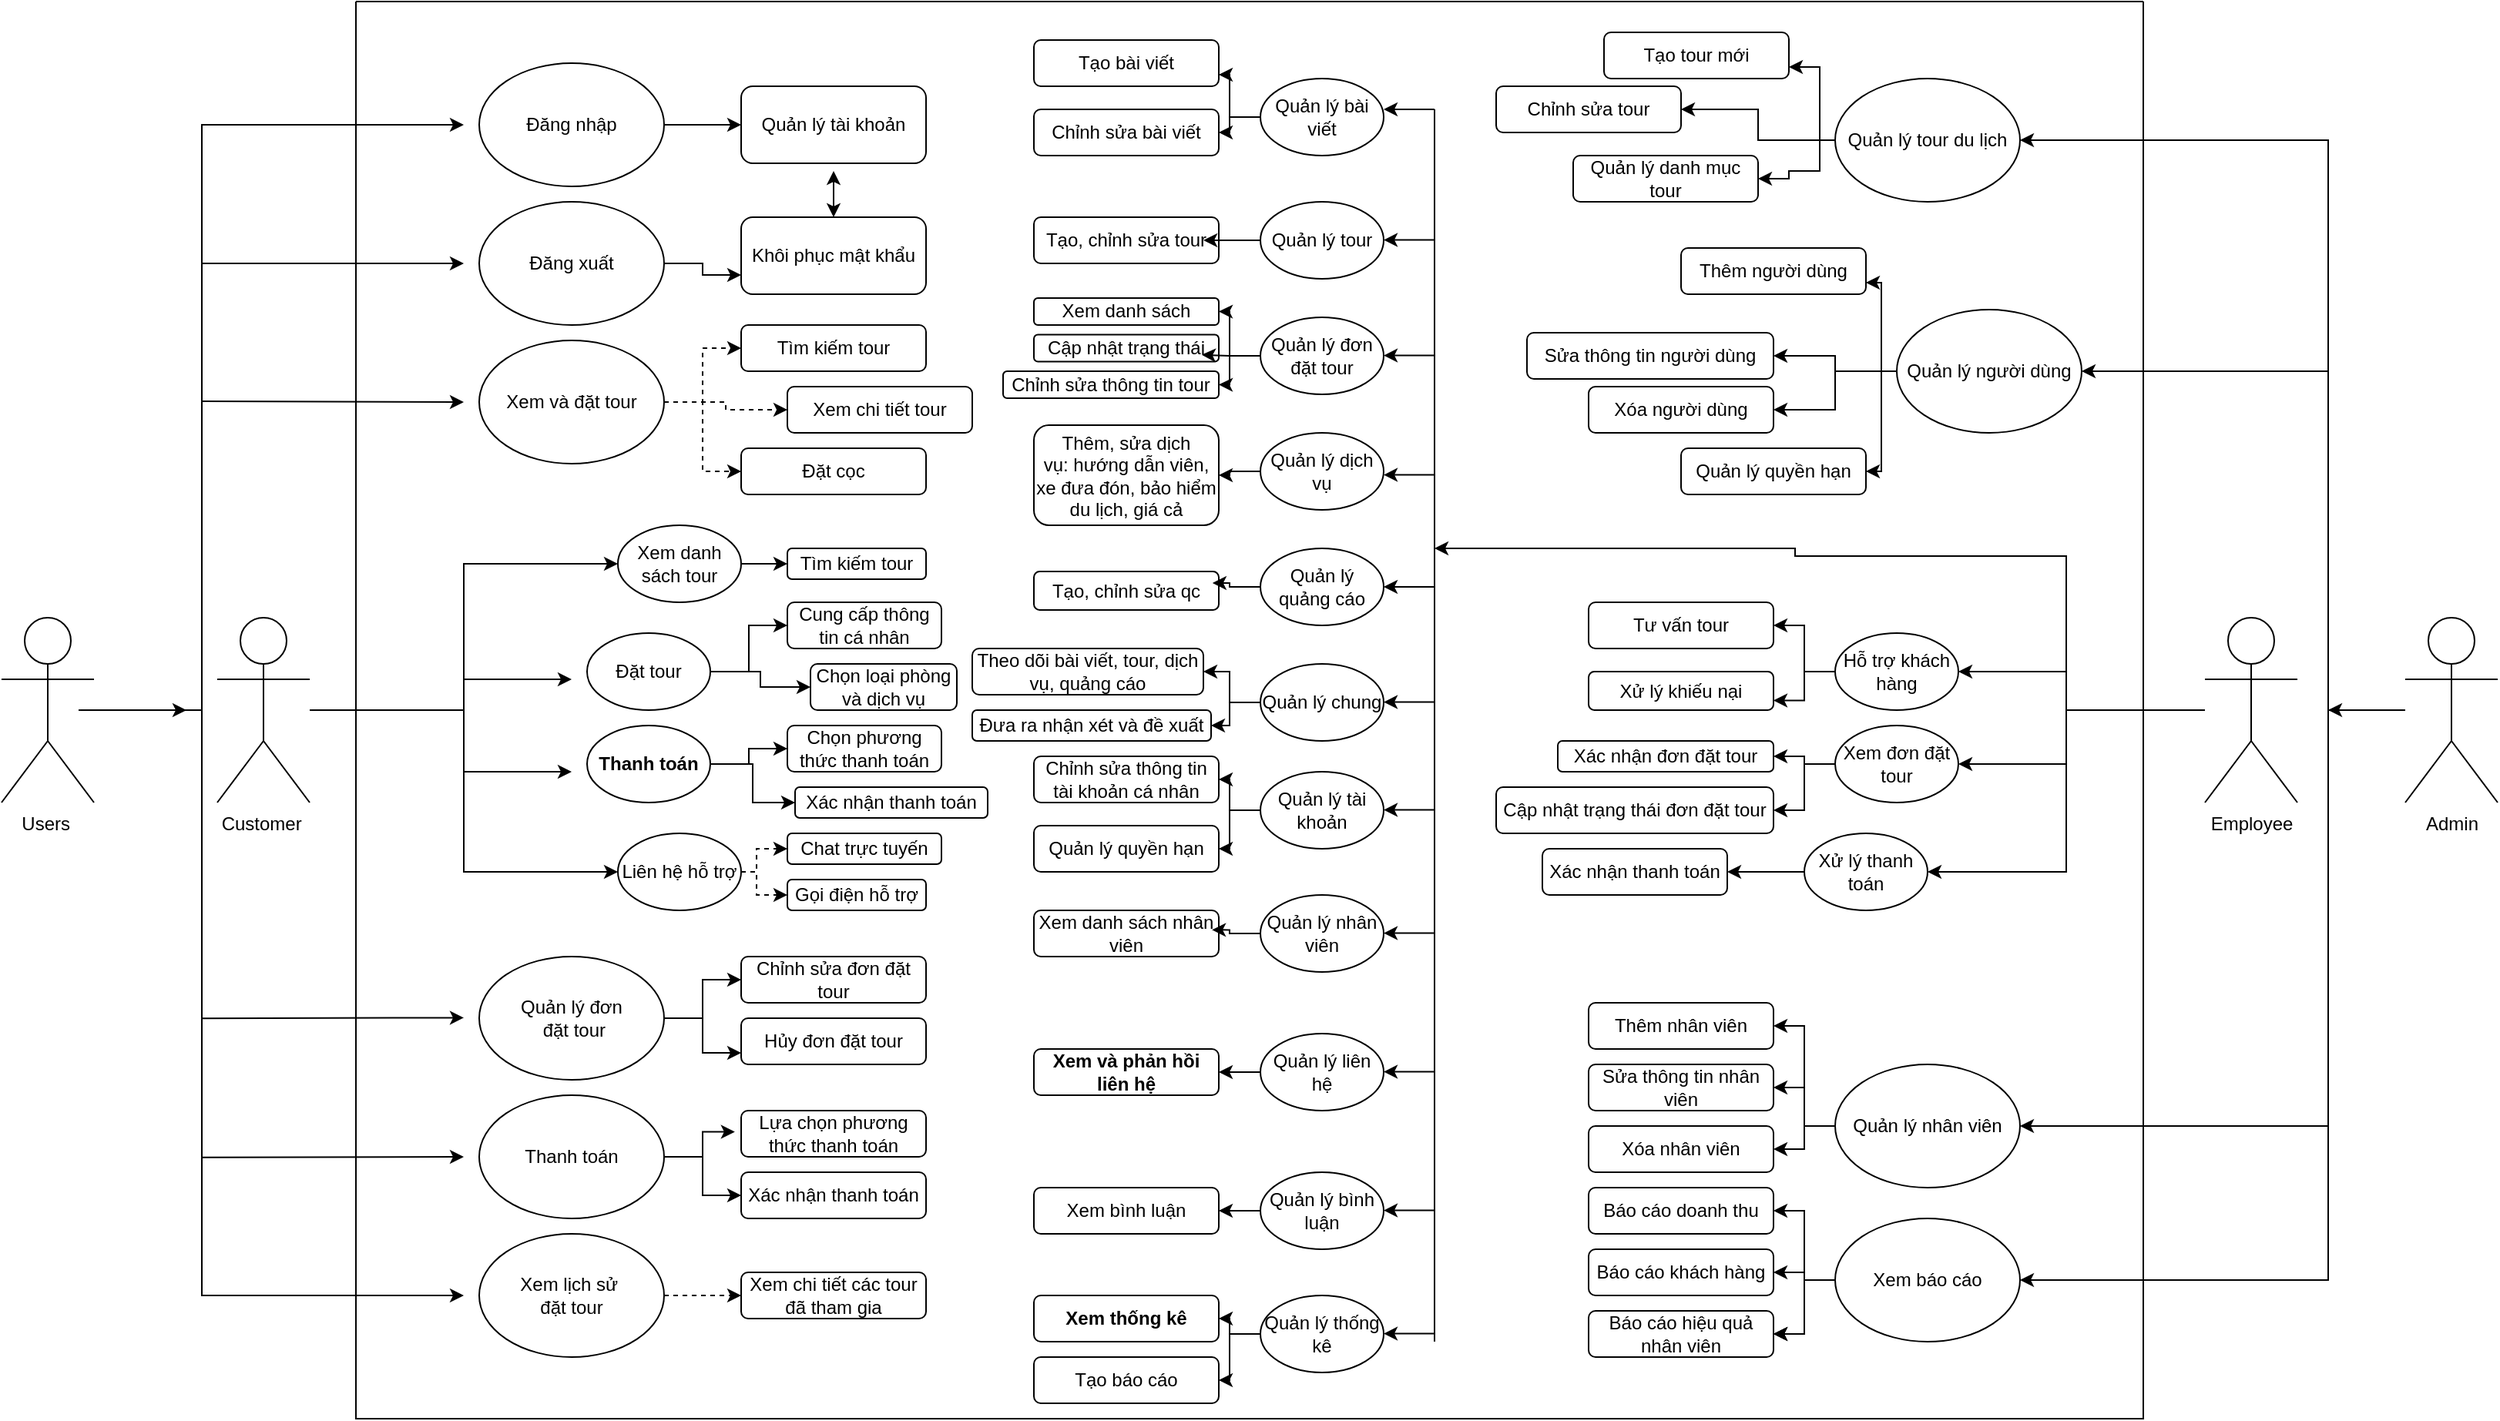 <mxfile version="24.7.14">
  <diagram name="Trang-1" id="NeQWwumhXoHZvLUhdxmN">
    <mxGraphModel dx="664" dy="272" grid="1" gridSize="10" guides="1" tooltips="1" connect="1" arrows="1" fold="1" page="1" pageScale="1" pageWidth="1654" pageHeight="1169" math="0" shadow="0">
      <root>
        <mxCell id="0" />
        <mxCell id="1" parent="0" />
        <mxCell id="3Oip8ub-MyP_PfwpptW2-1" value="" style="swimlane;startSize=0;" vertex="1" parent="1">
          <mxGeometry x="240" y="120" width="1160" height="920" as="geometry" />
        </mxCell>
        <mxCell id="3Oip8ub-MyP_PfwpptW2-2" style="edgeStyle=orthogonalEdgeStyle;rounded=0;orthogonalLoop=1;jettySize=auto;html=1;exitX=1;exitY=0.5;exitDx=0;exitDy=0;entryX=0;entryY=0.5;entryDx=0;entryDy=0;" edge="1" parent="3Oip8ub-MyP_PfwpptW2-1" source="3Oip8ub-MyP_PfwpptW2-3" target="3Oip8ub-MyP_PfwpptW2-18">
          <mxGeometry relative="1" as="geometry" />
        </mxCell>
        <mxCell id="3Oip8ub-MyP_PfwpptW2-3" value="Đăng nhập" style="ellipse;whiteSpace=wrap;html=1;" vertex="1" parent="3Oip8ub-MyP_PfwpptW2-1">
          <mxGeometry x="80" y="40" width="120" height="80" as="geometry" />
        </mxCell>
        <mxCell id="3Oip8ub-MyP_PfwpptW2-4" style="edgeStyle=orthogonalEdgeStyle;rounded=0;orthogonalLoop=1;jettySize=auto;html=1;exitX=1;exitY=0.5;exitDx=0;exitDy=0;entryX=0;entryY=0.75;entryDx=0;entryDy=0;" edge="1" parent="3Oip8ub-MyP_PfwpptW2-1" source="3Oip8ub-MyP_PfwpptW2-5" target="3Oip8ub-MyP_PfwpptW2-19">
          <mxGeometry relative="1" as="geometry" />
        </mxCell>
        <mxCell id="3Oip8ub-MyP_PfwpptW2-5" value="Đăng xuất" style="ellipse;whiteSpace=wrap;html=1;" vertex="1" parent="3Oip8ub-MyP_PfwpptW2-1">
          <mxGeometry x="80" y="130" width="120" height="80" as="geometry" />
        </mxCell>
        <mxCell id="3Oip8ub-MyP_PfwpptW2-6" style="edgeStyle=orthogonalEdgeStyle;rounded=0;orthogonalLoop=1;jettySize=auto;html=1;entryX=0;entryY=0.5;entryDx=0;entryDy=0;dashed=1;" edge="1" parent="3Oip8ub-MyP_PfwpptW2-1" source="3Oip8ub-MyP_PfwpptW2-9" target="3Oip8ub-MyP_PfwpptW2-20">
          <mxGeometry relative="1" as="geometry" />
        </mxCell>
        <mxCell id="3Oip8ub-MyP_PfwpptW2-7" style="edgeStyle=orthogonalEdgeStyle;rounded=0;orthogonalLoop=1;jettySize=auto;html=1;entryX=0;entryY=0.5;entryDx=0;entryDy=0;dashed=1;" edge="1" parent="3Oip8ub-MyP_PfwpptW2-1" source="3Oip8ub-MyP_PfwpptW2-9" target="3Oip8ub-MyP_PfwpptW2-22">
          <mxGeometry relative="1" as="geometry" />
        </mxCell>
        <mxCell id="3Oip8ub-MyP_PfwpptW2-8" style="edgeStyle=orthogonalEdgeStyle;rounded=0;orthogonalLoop=1;jettySize=auto;html=1;entryX=0;entryY=0.5;entryDx=0;entryDy=0;dashed=1;" edge="1" parent="3Oip8ub-MyP_PfwpptW2-1" source="3Oip8ub-MyP_PfwpptW2-9" target="3Oip8ub-MyP_PfwpptW2-21">
          <mxGeometry relative="1" as="geometry" />
        </mxCell>
        <mxCell id="3Oip8ub-MyP_PfwpptW2-9" value="Xem và đặt tour" style="ellipse;whiteSpace=wrap;html=1;" vertex="1" parent="3Oip8ub-MyP_PfwpptW2-1">
          <mxGeometry x="80" y="220" width="120" height="80" as="geometry" />
        </mxCell>
        <mxCell id="3Oip8ub-MyP_PfwpptW2-10" style="edgeStyle=orthogonalEdgeStyle;rounded=0;orthogonalLoop=1;jettySize=auto;html=1;entryX=0;entryY=0.5;entryDx=0;entryDy=0;dashed=1;" edge="1" parent="3Oip8ub-MyP_PfwpptW2-1" source="3Oip8ub-MyP_PfwpptW2-11" target="3Oip8ub-MyP_PfwpptW2-28">
          <mxGeometry relative="1" as="geometry" />
        </mxCell>
        <mxCell id="3Oip8ub-MyP_PfwpptW2-11" value="Xem lịch sử&amp;nbsp;&lt;div&gt;đặt tour&lt;/div&gt;" style="ellipse;whiteSpace=wrap;html=1;" vertex="1" parent="3Oip8ub-MyP_PfwpptW2-1">
          <mxGeometry x="80" y="800" width="120" height="80" as="geometry" />
        </mxCell>
        <mxCell id="3Oip8ub-MyP_PfwpptW2-12" style="edgeStyle=orthogonalEdgeStyle;rounded=0;orthogonalLoop=1;jettySize=auto;html=1;entryX=0;entryY=0.5;entryDx=0;entryDy=0;" edge="1" parent="3Oip8ub-MyP_PfwpptW2-1" source="3Oip8ub-MyP_PfwpptW2-13" target="3Oip8ub-MyP_PfwpptW2-27">
          <mxGeometry relative="1" as="geometry" />
        </mxCell>
        <mxCell id="3Oip8ub-MyP_PfwpptW2-13" value="Thanh toán" style="ellipse;whiteSpace=wrap;html=1;" vertex="1" parent="3Oip8ub-MyP_PfwpptW2-1">
          <mxGeometry x="80" y="710" width="120" height="80" as="geometry" />
        </mxCell>
        <mxCell id="3Oip8ub-MyP_PfwpptW2-14" style="edgeStyle=orthogonalEdgeStyle;rounded=0;orthogonalLoop=1;jettySize=auto;html=1;exitX=1;exitY=0.5;exitDx=0;exitDy=0;entryX=0;entryY=0.5;entryDx=0;entryDy=0;" edge="1" parent="3Oip8ub-MyP_PfwpptW2-1" source="3Oip8ub-MyP_PfwpptW2-16" target="3Oip8ub-MyP_PfwpptW2-24">
          <mxGeometry relative="1" as="geometry" />
        </mxCell>
        <mxCell id="3Oip8ub-MyP_PfwpptW2-15" style="edgeStyle=orthogonalEdgeStyle;rounded=0;orthogonalLoop=1;jettySize=auto;html=1;exitX=1;exitY=0.5;exitDx=0;exitDy=0;entryX=0;entryY=0.75;entryDx=0;entryDy=0;" edge="1" parent="3Oip8ub-MyP_PfwpptW2-1" source="3Oip8ub-MyP_PfwpptW2-16" target="3Oip8ub-MyP_PfwpptW2-25">
          <mxGeometry relative="1" as="geometry" />
        </mxCell>
        <mxCell id="3Oip8ub-MyP_PfwpptW2-16" value="Quản lý đơn&lt;div&gt;&amp;nbsp;đặt tour&lt;/div&gt;" style="ellipse;whiteSpace=wrap;html=1;" vertex="1" parent="3Oip8ub-MyP_PfwpptW2-1">
          <mxGeometry x="80" y="620" width="120" height="80" as="geometry" />
        </mxCell>
        <mxCell id="3Oip8ub-MyP_PfwpptW2-17" value="" style="endArrow=classic;html=1;rounded=0;" edge="1" parent="3Oip8ub-MyP_PfwpptW2-1">
          <mxGeometry width="50" height="50" relative="1" as="geometry">
            <mxPoint x="-100" y="259.52" as="sourcePoint" />
            <mxPoint x="70" y="260" as="targetPoint" />
          </mxGeometry>
        </mxCell>
        <mxCell id="3Oip8ub-MyP_PfwpptW2-18" value="Quản lý tài khoản" style="rounded=1;whiteSpace=wrap;html=1;" vertex="1" parent="3Oip8ub-MyP_PfwpptW2-1">
          <mxGeometry x="250" y="55" width="120" height="50" as="geometry" />
        </mxCell>
        <mxCell id="3Oip8ub-MyP_PfwpptW2-19" value="Khôi phục mật khẩu" style="rounded=1;whiteSpace=wrap;html=1;" vertex="1" parent="3Oip8ub-MyP_PfwpptW2-1">
          <mxGeometry x="250" y="140" width="120" height="50" as="geometry" />
        </mxCell>
        <mxCell id="3Oip8ub-MyP_PfwpptW2-20" value="Tìm kiếm tour" style="rounded=1;whiteSpace=wrap;html=1;" vertex="1" parent="3Oip8ub-MyP_PfwpptW2-1">
          <mxGeometry x="250" y="210" width="120" height="30" as="geometry" />
        </mxCell>
        <mxCell id="3Oip8ub-MyP_PfwpptW2-21" value="Xem chi tiết tour" style="rounded=1;whiteSpace=wrap;html=1;" vertex="1" parent="3Oip8ub-MyP_PfwpptW2-1">
          <mxGeometry x="280" y="250" width="120" height="30" as="geometry" />
        </mxCell>
        <mxCell id="3Oip8ub-MyP_PfwpptW2-22" value="Đặt cọc" style="rounded=1;whiteSpace=wrap;html=1;" vertex="1" parent="3Oip8ub-MyP_PfwpptW2-1">
          <mxGeometry x="250" y="290" width="120" height="30" as="geometry" />
        </mxCell>
        <mxCell id="3Oip8ub-MyP_PfwpptW2-23" value="" style="endArrow=classic;startArrow=classic;html=1;rounded=0;exitX=0.5;exitY=0;exitDx=0;exitDy=0;" edge="1" parent="3Oip8ub-MyP_PfwpptW2-1" source="3Oip8ub-MyP_PfwpptW2-19">
          <mxGeometry width="50" height="50" relative="1" as="geometry">
            <mxPoint x="260" y="160" as="sourcePoint" />
            <mxPoint x="310" y="110" as="targetPoint" />
          </mxGeometry>
        </mxCell>
        <mxCell id="3Oip8ub-MyP_PfwpptW2-24" value="Chỉnh sửa đơn đặt tour" style="rounded=1;whiteSpace=wrap;html=1;" vertex="1" parent="3Oip8ub-MyP_PfwpptW2-1">
          <mxGeometry x="250" y="620" width="120" height="30" as="geometry" />
        </mxCell>
        <mxCell id="3Oip8ub-MyP_PfwpptW2-25" value="Hủy đơn đặt tour" style="rounded=1;whiteSpace=wrap;html=1;" vertex="1" parent="3Oip8ub-MyP_PfwpptW2-1">
          <mxGeometry x="250" y="660" width="120" height="30" as="geometry" />
        </mxCell>
        <mxCell id="3Oip8ub-MyP_PfwpptW2-26" value="Lựa chọn phương thức thanh toán" style="rounded=1;whiteSpace=wrap;html=1;" vertex="1" parent="3Oip8ub-MyP_PfwpptW2-1">
          <mxGeometry x="250" y="720" width="120" height="30" as="geometry" />
        </mxCell>
        <mxCell id="3Oip8ub-MyP_PfwpptW2-27" value="Xác nhận thanh toán" style="rounded=1;whiteSpace=wrap;html=1;" vertex="1" parent="3Oip8ub-MyP_PfwpptW2-1">
          <mxGeometry x="250" y="760" width="120" height="30" as="geometry" />
        </mxCell>
        <mxCell id="3Oip8ub-MyP_PfwpptW2-28" value="Xem chi tiết các tour đã tham gia" style="rounded=1;whiteSpace=wrap;html=1;" vertex="1" parent="3Oip8ub-MyP_PfwpptW2-1">
          <mxGeometry x="250" y="825" width="120" height="30" as="geometry" />
        </mxCell>
        <mxCell id="3Oip8ub-MyP_PfwpptW2-29" style="edgeStyle=orthogonalEdgeStyle;rounded=0;orthogonalLoop=1;jettySize=auto;html=1;entryX=-0.034;entryY=0.459;entryDx=0;entryDy=0;entryPerimeter=0;" edge="1" parent="3Oip8ub-MyP_PfwpptW2-1" source="3Oip8ub-MyP_PfwpptW2-13" target="3Oip8ub-MyP_PfwpptW2-26">
          <mxGeometry relative="1" as="geometry" />
        </mxCell>
        <mxCell id="3Oip8ub-MyP_PfwpptW2-30" style="edgeStyle=orthogonalEdgeStyle;rounded=0;orthogonalLoop=1;jettySize=auto;html=1;exitX=1;exitY=0.5;exitDx=0;exitDy=0;entryX=0;entryY=0.5;entryDx=0;entryDy=0;" edge="1" parent="3Oip8ub-MyP_PfwpptW2-1" source="3Oip8ub-MyP_PfwpptW2-31" target="3Oip8ub-MyP_PfwpptW2-41">
          <mxGeometry relative="1" as="geometry" />
        </mxCell>
        <mxCell id="3Oip8ub-MyP_PfwpptW2-31" value="Xem danh sách tour" style="ellipse;whiteSpace=wrap;html=1;" vertex="1" parent="3Oip8ub-MyP_PfwpptW2-1">
          <mxGeometry x="170" y="340" width="80" height="50" as="geometry" />
        </mxCell>
        <mxCell id="3Oip8ub-MyP_PfwpptW2-32" style="edgeStyle=orthogonalEdgeStyle;rounded=0;orthogonalLoop=1;jettySize=auto;html=1;entryX=0;entryY=0.5;entryDx=0;entryDy=0;" edge="1" parent="3Oip8ub-MyP_PfwpptW2-1" source="3Oip8ub-MyP_PfwpptW2-34" target="3Oip8ub-MyP_PfwpptW2-42">
          <mxGeometry relative="1" as="geometry" />
        </mxCell>
        <mxCell id="3Oip8ub-MyP_PfwpptW2-33" style="edgeStyle=orthogonalEdgeStyle;rounded=0;orthogonalLoop=1;jettySize=auto;html=1;entryX=0;entryY=0.5;entryDx=0;entryDy=0;" edge="1" parent="3Oip8ub-MyP_PfwpptW2-1" source="3Oip8ub-MyP_PfwpptW2-34" target="3Oip8ub-MyP_PfwpptW2-43">
          <mxGeometry relative="1" as="geometry" />
        </mxCell>
        <mxCell id="3Oip8ub-MyP_PfwpptW2-34" value="Đặt tour" style="ellipse;whiteSpace=wrap;html=1;" vertex="1" parent="3Oip8ub-MyP_PfwpptW2-1">
          <mxGeometry x="150" y="410" width="80" height="50" as="geometry" />
        </mxCell>
        <mxCell id="3Oip8ub-MyP_PfwpptW2-35" style="edgeStyle=orthogonalEdgeStyle;rounded=0;orthogonalLoop=1;jettySize=auto;html=1;entryX=0;entryY=0.5;entryDx=0;entryDy=0;" edge="1" parent="3Oip8ub-MyP_PfwpptW2-1" source="3Oip8ub-MyP_PfwpptW2-37" target="3Oip8ub-MyP_PfwpptW2-44">
          <mxGeometry relative="1" as="geometry" />
        </mxCell>
        <mxCell id="3Oip8ub-MyP_PfwpptW2-36" style="edgeStyle=orthogonalEdgeStyle;rounded=0;orthogonalLoop=1;jettySize=auto;html=1;entryX=0;entryY=0.5;entryDx=0;entryDy=0;" edge="1" parent="3Oip8ub-MyP_PfwpptW2-1" source="3Oip8ub-MyP_PfwpptW2-37" target="3Oip8ub-MyP_PfwpptW2-45">
          <mxGeometry relative="1" as="geometry" />
        </mxCell>
        <mxCell id="3Oip8ub-MyP_PfwpptW2-37" value="Thanh toán" style="ellipse;whiteSpace=wrap;html=1;fontStyle=1" vertex="1" parent="3Oip8ub-MyP_PfwpptW2-1">
          <mxGeometry x="150" y="470" width="80" height="50" as="geometry" />
        </mxCell>
        <mxCell id="3Oip8ub-MyP_PfwpptW2-38" style="edgeStyle=orthogonalEdgeStyle;rounded=0;orthogonalLoop=1;jettySize=auto;html=1;entryX=0;entryY=0.5;entryDx=0;entryDy=0;dashed=1;" edge="1" parent="3Oip8ub-MyP_PfwpptW2-1" source="3Oip8ub-MyP_PfwpptW2-40" target="3Oip8ub-MyP_PfwpptW2-46">
          <mxGeometry relative="1" as="geometry">
            <Array as="points">
              <mxPoint x="260" y="565" />
              <mxPoint x="260" y="550" />
            </Array>
          </mxGeometry>
        </mxCell>
        <mxCell id="3Oip8ub-MyP_PfwpptW2-39" style="edgeStyle=orthogonalEdgeStyle;rounded=0;orthogonalLoop=1;jettySize=auto;html=1;entryX=0;entryY=0.5;entryDx=0;entryDy=0;dashed=1;" edge="1" parent="3Oip8ub-MyP_PfwpptW2-1" source="3Oip8ub-MyP_PfwpptW2-40" target="3Oip8ub-MyP_PfwpptW2-47">
          <mxGeometry relative="1" as="geometry">
            <Array as="points">
              <mxPoint x="260" y="565" />
              <mxPoint x="260" y="580" />
            </Array>
          </mxGeometry>
        </mxCell>
        <mxCell id="3Oip8ub-MyP_PfwpptW2-40" value="Liên hệ hỗ trợ" style="ellipse;whiteSpace=wrap;html=1;" vertex="1" parent="3Oip8ub-MyP_PfwpptW2-1">
          <mxGeometry x="170" y="540" width="80" height="50" as="geometry" />
        </mxCell>
        <mxCell id="3Oip8ub-MyP_PfwpptW2-41" value="Tìm kiếm tour" style="rounded=1;whiteSpace=wrap;html=1;" vertex="1" parent="3Oip8ub-MyP_PfwpptW2-1">
          <mxGeometry x="280" y="355" width="90" height="20" as="geometry" />
        </mxCell>
        <mxCell id="3Oip8ub-MyP_PfwpptW2-42" value="Cung cấp thông tin cá nhân" style="rounded=1;whiteSpace=wrap;html=1;" vertex="1" parent="3Oip8ub-MyP_PfwpptW2-1">
          <mxGeometry x="280" y="390" width="100" height="30" as="geometry" />
        </mxCell>
        <mxCell id="3Oip8ub-MyP_PfwpptW2-43" value="Chọn loại phòng và dịch vụ" style="rounded=1;whiteSpace=wrap;html=1;" vertex="1" parent="3Oip8ub-MyP_PfwpptW2-1">
          <mxGeometry x="295" y="430" width="95" height="30" as="geometry" />
        </mxCell>
        <mxCell id="3Oip8ub-MyP_PfwpptW2-44" value="Chọn phương thức thanh toán" style="rounded=1;whiteSpace=wrap;html=1;" vertex="1" parent="3Oip8ub-MyP_PfwpptW2-1">
          <mxGeometry x="280" y="470" width="100" height="30" as="geometry" />
        </mxCell>
        <mxCell id="3Oip8ub-MyP_PfwpptW2-45" value="Xác nhận thanh toán" style="rounded=1;whiteSpace=wrap;html=1;" vertex="1" parent="3Oip8ub-MyP_PfwpptW2-1">
          <mxGeometry x="285" y="510" width="125" height="20" as="geometry" />
        </mxCell>
        <mxCell id="3Oip8ub-MyP_PfwpptW2-46" value="Chat trực tuyến" style="rounded=1;whiteSpace=wrap;html=1;" vertex="1" parent="3Oip8ub-MyP_PfwpptW2-1">
          <mxGeometry x="280" y="540" width="100" height="20" as="geometry" />
        </mxCell>
        <mxCell id="3Oip8ub-MyP_PfwpptW2-47" value="Gọi điện hỗ trợ" style="rounded=1;whiteSpace=wrap;html=1;" vertex="1" parent="3Oip8ub-MyP_PfwpptW2-1">
          <mxGeometry x="280" y="570" width="90" height="20" as="geometry" />
        </mxCell>
        <mxCell id="3Oip8ub-MyP_PfwpptW2-48" value="" style="endArrow=classic;html=1;rounded=0;" edge="1" parent="3Oip8ub-MyP_PfwpptW2-1">
          <mxGeometry width="50" height="50" relative="1" as="geometry">
            <mxPoint x="70" y="500" as="sourcePoint" />
            <mxPoint x="140" y="500" as="targetPoint" />
          </mxGeometry>
        </mxCell>
        <mxCell id="3Oip8ub-MyP_PfwpptW2-49" style="edgeStyle=orthogonalEdgeStyle;rounded=0;orthogonalLoop=1;jettySize=auto;html=1;entryX=1;entryY=0.75;entryDx=0;entryDy=0;" edge="1" parent="3Oip8ub-MyP_PfwpptW2-1" source="3Oip8ub-MyP_PfwpptW2-52" target="3Oip8ub-MyP_PfwpptW2-68">
          <mxGeometry relative="1" as="geometry">
            <Array as="points">
              <mxPoint x="950" y="90" />
              <mxPoint x="950" y="43" />
            </Array>
          </mxGeometry>
        </mxCell>
        <mxCell id="3Oip8ub-MyP_PfwpptW2-50" style="edgeStyle=orthogonalEdgeStyle;rounded=0;orthogonalLoop=1;jettySize=auto;html=1;entryX=1;entryY=0.5;entryDx=0;entryDy=0;" edge="1" parent="3Oip8ub-MyP_PfwpptW2-1" source="3Oip8ub-MyP_PfwpptW2-52" target="3Oip8ub-MyP_PfwpptW2-70">
          <mxGeometry relative="1" as="geometry">
            <Array as="points">
              <mxPoint x="950" y="90" />
              <mxPoint x="950" y="110" />
              <mxPoint x="930" y="110" />
            </Array>
          </mxGeometry>
        </mxCell>
        <mxCell id="3Oip8ub-MyP_PfwpptW2-51" style="edgeStyle=orthogonalEdgeStyle;rounded=0;orthogonalLoop=1;jettySize=auto;html=1;entryX=1;entryY=0.5;entryDx=0;entryDy=0;" edge="1" parent="3Oip8ub-MyP_PfwpptW2-1" source="3Oip8ub-MyP_PfwpptW2-52" target="3Oip8ub-MyP_PfwpptW2-69">
          <mxGeometry relative="1" as="geometry" />
        </mxCell>
        <mxCell id="3Oip8ub-MyP_PfwpptW2-52" value="Quản lý tour du lịch" style="ellipse;whiteSpace=wrap;html=1;" vertex="1" parent="3Oip8ub-MyP_PfwpptW2-1">
          <mxGeometry x="960" y="50" width="120" height="80" as="geometry" />
        </mxCell>
        <mxCell id="3Oip8ub-MyP_PfwpptW2-53" style="edgeStyle=orthogonalEdgeStyle;rounded=0;orthogonalLoop=1;jettySize=auto;html=1;exitX=0;exitY=0.5;exitDx=0;exitDy=0;entryX=1;entryY=0.75;entryDx=0;entryDy=0;" edge="1" parent="3Oip8ub-MyP_PfwpptW2-1" source="3Oip8ub-MyP_PfwpptW2-57" target="3Oip8ub-MyP_PfwpptW2-71">
          <mxGeometry relative="1" as="geometry">
            <Array as="points">
              <mxPoint x="990" y="240" />
            </Array>
          </mxGeometry>
        </mxCell>
        <mxCell id="3Oip8ub-MyP_PfwpptW2-54" style="edgeStyle=orthogonalEdgeStyle;rounded=0;orthogonalLoop=1;jettySize=auto;html=1;entryX=1;entryY=0.5;entryDx=0;entryDy=0;" edge="1" parent="3Oip8ub-MyP_PfwpptW2-1" source="3Oip8ub-MyP_PfwpptW2-57" target="3Oip8ub-MyP_PfwpptW2-74">
          <mxGeometry relative="1" as="geometry">
            <Array as="points">
              <mxPoint x="990" y="240" />
            </Array>
          </mxGeometry>
        </mxCell>
        <mxCell id="3Oip8ub-MyP_PfwpptW2-55" style="edgeStyle=orthogonalEdgeStyle;rounded=0;orthogonalLoop=1;jettySize=auto;html=1;entryX=1;entryY=0.5;entryDx=0;entryDy=0;" edge="1" parent="3Oip8ub-MyP_PfwpptW2-1" source="3Oip8ub-MyP_PfwpptW2-57" target="3Oip8ub-MyP_PfwpptW2-72">
          <mxGeometry relative="1" as="geometry" />
        </mxCell>
        <mxCell id="3Oip8ub-MyP_PfwpptW2-56" style="edgeStyle=orthogonalEdgeStyle;rounded=0;orthogonalLoop=1;jettySize=auto;html=1;entryX=1;entryY=0.5;entryDx=0;entryDy=0;" edge="1" parent="3Oip8ub-MyP_PfwpptW2-1" source="3Oip8ub-MyP_PfwpptW2-57" target="3Oip8ub-MyP_PfwpptW2-73">
          <mxGeometry relative="1" as="geometry" />
        </mxCell>
        <mxCell id="3Oip8ub-MyP_PfwpptW2-57" value="Quản lý người dùng" style="ellipse;whiteSpace=wrap;html=1;" vertex="1" parent="3Oip8ub-MyP_PfwpptW2-1">
          <mxGeometry x="1000" y="200" width="120" height="80" as="geometry" />
        </mxCell>
        <mxCell id="3Oip8ub-MyP_PfwpptW2-58" style="edgeStyle=orthogonalEdgeStyle;rounded=0;orthogonalLoop=1;jettySize=auto;html=1;entryX=1;entryY=0.5;entryDx=0;entryDy=0;" edge="1" parent="3Oip8ub-MyP_PfwpptW2-1" source="3Oip8ub-MyP_PfwpptW2-63" target="3Oip8ub-MyP_PfwpptW2-78">
          <mxGeometry relative="1" as="geometry" />
        </mxCell>
        <mxCell id="3Oip8ub-MyP_PfwpptW2-59" style="edgeStyle=orthogonalEdgeStyle;rounded=0;orthogonalLoop=1;jettySize=auto;html=1;entryX=1;entryY=0.5;entryDx=0;entryDy=0;" edge="1" parent="3Oip8ub-MyP_PfwpptW2-1" source="3Oip8ub-MyP_PfwpptW2-63" target="3Oip8ub-MyP_PfwpptW2-80">
          <mxGeometry relative="1" as="geometry" />
        </mxCell>
        <mxCell id="3Oip8ub-MyP_PfwpptW2-60" value="" style="edgeStyle=orthogonalEdgeStyle;rounded=0;orthogonalLoop=1;jettySize=auto;html=1;" edge="1" parent="3Oip8ub-MyP_PfwpptW2-1" source="3Oip8ub-MyP_PfwpptW2-63" target="3Oip8ub-MyP_PfwpptW2-80">
          <mxGeometry relative="1" as="geometry" />
        </mxCell>
        <mxCell id="3Oip8ub-MyP_PfwpptW2-61" value="" style="edgeStyle=orthogonalEdgeStyle;rounded=0;orthogonalLoop=1;jettySize=auto;html=1;" edge="1" parent="3Oip8ub-MyP_PfwpptW2-1" source="3Oip8ub-MyP_PfwpptW2-63" target="3Oip8ub-MyP_PfwpptW2-80">
          <mxGeometry relative="1" as="geometry" />
        </mxCell>
        <mxCell id="3Oip8ub-MyP_PfwpptW2-62" style="edgeStyle=orthogonalEdgeStyle;rounded=0;orthogonalLoop=1;jettySize=auto;html=1;" edge="1" parent="3Oip8ub-MyP_PfwpptW2-1" source="3Oip8ub-MyP_PfwpptW2-63" target="3Oip8ub-MyP_PfwpptW2-79">
          <mxGeometry relative="1" as="geometry" />
        </mxCell>
        <mxCell id="3Oip8ub-MyP_PfwpptW2-63" value="Xem báo cáo" style="ellipse;whiteSpace=wrap;html=1;" vertex="1" parent="3Oip8ub-MyP_PfwpptW2-1">
          <mxGeometry x="960" y="790" width="120" height="80" as="geometry" />
        </mxCell>
        <mxCell id="3Oip8ub-MyP_PfwpptW2-64" style="edgeStyle=orthogonalEdgeStyle;rounded=0;orthogonalLoop=1;jettySize=auto;html=1;entryX=1;entryY=0.5;entryDx=0;entryDy=0;" edge="1" parent="3Oip8ub-MyP_PfwpptW2-1" source="3Oip8ub-MyP_PfwpptW2-67" target="3Oip8ub-MyP_PfwpptW2-75">
          <mxGeometry relative="1" as="geometry" />
        </mxCell>
        <mxCell id="3Oip8ub-MyP_PfwpptW2-65" style="edgeStyle=orthogonalEdgeStyle;rounded=0;orthogonalLoop=1;jettySize=auto;html=1;entryX=1;entryY=0.5;entryDx=0;entryDy=0;" edge="1" parent="3Oip8ub-MyP_PfwpptW2-1" source="3Oip8ub-MyP_PfwpptW2-67" target="3Oip8ub-MyP_PfwpptW2-77">
          <mxGeometry relative="1" as="geometry" />
        </mxCell>
        <mxCell id="3Oip8ub-MyP_PfwpptW2-66" style="edgeStyle=orthogonalEdgeStyle;rounded=0;orthogonalLoop=1;jettySize=auto;html=1;" edge="1" parent="3Oip8ub-MyP_PfwpptW2-1" source="3Oip8ub-MyP_PfwpptW2-67" target="3Oip8ub-MyP_PfwpptW2-76">
          <mxGeometry relative="1" as="geometry" />
        </mxCell>
        <mxCell id="3Oip8ub-MyP_PfwpptW2-67" value="Quản lý nhân viên" style="ellipse;whiteSpace=wrap;html=1;" vertex="1" parent="3Oip8ub-MyP_PfwpptW2-1">
          <mxGeometry x="960" y="690" width="120" height="80" as="geometry" />
        </mxCell>
        <mxCell id="3Oip8ub-MyP_PfwpptW2-68" value="Tạo tour mới" style="rounded=1;whiteSpace=wrap;html=1;" vertex="1" parent="3Oip8ub-MyP_PfwpptW2-1">
          <mxGeometry x="810" y="20" width="120" height="30" as="geometry" />
        </mxCell>
        <mxCell id="3Oip8ub-MyP_PfwpptW2-69" value="Chỉnh sửa tour" style="rounded=1;whiteSpace=wrap;html=1;" vertex="1" parent="3Oip8ub-MyP_PfwpptW2-1">
          <mxGeometry x="740" y="55" width="120" height="30" as="geometry" />
        </mxCell>
        <mxCell id="3Oip8ub-MyP_PfwpptW2-70" value="Quản lý danh mục tour" style="rounded=1;whiteSpace=wrap;html=1;" vertex="1" parent="3Oip8ub-MyP_PfwpptW2-1">
          <mxGeometry x="790" y="100" width="120" height="30" as="geometry" />
        </mxCell>
        <mxCell id="3Oip8ub-MyP_PfwpptW2-71" value="Thêm người dùng" style="rounded=1;whiteSpace=wrap;html=1;" vertex="1" parent="3Oip8ub-MyP_PfwpptW2-1">
          <mxGeometry x="860" y="160" width="120" height="30" as="geometry" />
        </mxCell>
        <mxCell id="3Oip8ub-MyP_PfwpptW2-72" value="Sửa thông tin người dùng" style="rounded=1;whiteSpace=wrap;html=1;" vertex="1" parent="3Oip8ub-MyP_PfwpptW2-1">
          <mxGeometry x="760" y="215" width="160" height="30" as="geometry" />
        </mxCell>
        <mxCell id="3Oip8ub-MyP_PfwpptW2-73" value="Xóa người dùng" style="rounded=1;whiteSpace=wrap;html=1;" vertex="1" parent="3Oip8ub-MyP_PfwpptW2-1">
          <mxGeometry x="800" y="250" width="120" height="30" as="geometry" />
        </mxCell>
        <mxCell id="3Oip8ub-MyP_PfwpptW2-74" value="Quản lý quyền hạn" style="rounded=1;whiteSpace=wrap;html=1;" vertex="1" parent="3Oip8ub-MyP_PfwpptW2-1">
          <mxGeometry x="860" y="290" width="120" height="30" as="geometry" />
        </mxCell>
        <mxCell id="3Oip8ub-MyP_PfwpptW2-75" value="Thêm nhân viên" style="rounded=1;whiteSpace=wrap;html=1;" vertex="1" parent="3Oip8ub-MyP_PfwpptW2-1">
          <mxGeometry x="800" y="650" width="120" height="30" as="geometry" />
        </mxCell>
        <mxCell id="3Oip8ub-MyP_PfwpptW2-76" value="Sửa thông tin nhân viên" style="rounded=1;whiteSpace=wrap;html=1;" vertex="1" parent="3Oip8ub-MyP_PfwpptW2-1">
          <mxGeometry x="800" y="690" width="120" height="30" as="geometry" />
        </mxCell>
        <mxCell id="3Oip8ub-MyP_PfwpptW2-77" value="Xóa nhân viên" style="rounded=1;whiteSpace=wrap;html=1;" vertex="1" parent="3Oip8ub-MyP_PfwpptW2-1">
          <mxGeometry x="800" y="730" width="120" height="30" as="geometry" />
        </mxCell>
        <mxCell id="3Oip8ub-MyP_PfwpptW2-78" value="Báo cáo doanh thu" style="rounded=1;whiteSpace=wrap;html=1;" vertex="1" parent="3Oip8ub-MyP_PfwpptW2-1">
          <mxGeometry x="800" y="770" width="120" height="30" as="geometry" />
        </mxCell>
        <mxCell id="3Oip8ub-MyP_PfwpptW2-79" value="Báo cáo khách hàng" style="rounded=1;whiteSpace=wrap;html=1;" vertex="1" parent="3Oip8ub-MyP_PfwpptW2-1">
          <mxGeometry x="800" y="810" width="120" height="30" as="geometry" />
        </mxCell>
        <mxCell id="3Oip8ub-MyP_PfwpptW2-80" value="Báo cáo hiệu quả nhân viên" style="rounded=1;whiteSpace=wrap;html=1;" vertex="1" parent="3Oip8ub-MyP_PfwpptW2-1">
          <mxGeometry x="800" y="850" width="120" height="30" as="geometry" />
        </mxCell>
        <mxCell id="3Oip8ub-MyP_PfwpptW2-81" style="edgeStyle=orthogonalEdgeStyle;rounded=0;orthogonalLoop=1;jettySize=auto;html=1;entryX=1;entryY=0.5;entryDx=0;entryDy=0;" edge="1" parent="3Oip8ub-MyP_PfwpptW2-1" source="3Oip8ub-MyP_PfwpptW2-83" target="3Oip8ub-MyP_PfwpptW2-90">
          <mxGeometry relative="1" as="geometry" />
        </mxCell>
        <mxCell id="3Oip8ub-MyP_PfwpptW2-82" style="edgeStyle=orthogonalEdgeStyle;rounded=0;orthogonalLoop=1;jettySize=auto;html=1;entryX=1;entryY=0.75;entryDx=0;entryDy=0;" edge="1" parent="3Oip8ub-MyP_PfwpptW2-1" source="3Oip8ub-MyP_PfwpptW2-83" target="3Oip8ub-MyP_PfwpptW2-91">
          <mxGeometry relative="1" as="geometry" />
        </mxCell>
        <mxCell id="3Oip8ub-MyP_PfwpptW2-83" value="Hỗ trợ khách hàng" style="ellipse;whiteSpace=wrap;html=1;" vertex="1" parent="3Oip8ub-MyP_PfwpptW2-1">
          <mxGeometry x="960" y="410" width="80" height="50" as="geometry" />
        </mxCell>
        <mxCell id="3Oip8ub-MyP_PfwpptW2-84" value="" style="edgeStyle=orthogonalEdgeStyle;rounded=0;orthogonalLoop=1;jettySize=auto;html=1;" edge="1" parent="3Oip8ub-MyP_PfwpptW2-1" source="3Oip8ub-MyP_PfwpptW2-86" target="3Oip8ub-MyP_PfwpptW2-93">
          <mxGeometry relative="1" as="geometry" />
        </mxCell>
        <mxCell id="3Oip8ub-MyP_PfwpptW2-85" style="edgeStyle=orthogonalEdgeStyle;rounded=0;orthogonalLoop=1;jettySize=auto;html=1;entryX=1;entryY=0.5;entryDx=0;entryDy=0;" edge="1" parent="3Oip8ub-MyP_PfwpptW2-1" source="3Oip8ub-MyP_PfwpptW2-86" target="3Oip8ub-MyP_PfwpptW2-92">
          <mxGeometry relative="1" as="geometry" />
        </mxCell>
        <mxCell id="3Oip8ub-MyP_PfwpptW2-86" value="Xem đơn đặt tour" style="ellipse;whiteSpace=wrap;html=1;" vertex="1" parent="3Oip8ub-MyP_PfwpptW2-1">
          <mxGeometry x="960" y="470" width="80" height="50" as="geometry" />
        </mxCell>
        <mxCell id="3Oip8ub-MyP_PfwpptW2-87" style="edgeStyle=orthogonalEdgeStyle;rounded=0;orthogonalLoop=1;jettySize=auto;html=1;entryX=1;entryY=0.5;entryDx=0;entryDy=0;" edge="1" parent="3Oip8ub-MyP_PfwpptW2-1" source="3Oip8ub-MyP_PfwpptW2-88" target="3Oip8ub-MyP_PfwpptW2-89">
          <mxGeometry relative="1" as="geometry" />
        </mxCell>
        <mxCell id="3Oip8ub-MyP_PfwpptW2-88" value="Xử lý thanh toán" style="ellipse;whiteSpace=wrap;html=1;" vertex="1" parent="3Oip8ub-MyP_PfwpptW2-1">
          <mxGeometry x="940" y="540" width="80" height="50" as="geometry" />
        </mxCell>
        <mxCell id="3Oip8ub-MyP_PfwpptW2-89" value="Xác nhận thanh toán" style="rounded=1;whiteSpace=wrap;html=1;" vertex="1" parent="3Oip8ub-MyP_PfwpptW2-1">
          <mxGeometry x="770" y="550" width="120" height="30" as="geometry" />
        </mxCell>
        <mxCell id="3Oip8ub-MyP_PfwpptW2-90" value="Tư vấn tour" style="rounded=1;whiteSpace=wrap;html=1;" vertex="1" parent="3Oip8ub-MyP_PfwpptW2-1">
          <mxGeometry x="800" y="390" width="120" height="30" as="geometry" />
        </mxCell>
        <mxCell id="3Oip8ub-MyP_PfwpptW2-91" value="Xử lý khiếu nại" style="rounded=1;whiteSpace=wrap;html=1;" vertex="1" parent="3Oip8ub-MyP_PfwpptW2-1">
          <mxGeometry x="800" y="435" width="120" height="25" as="geometry" />
        </mxCell>
        <mxCell id="3Oip8ub-MyP_PfwpptW2-92" value="Xác nhận đơn đặt tour" style="rounded=1;whiteSpace=wrap;html=1;" vertex="1" parent="3Oip8ub-MyP_PfwpptW2-1">
          <mxGeometry x="780" y="480" width="140" height="20" as="geometry" />
        </mxCell>
        <mxCell id="3Oip8ub-MyP_PfwpptW2-93" value="Cập nhật trạng thái đơn đặt tour" style="rounded=1;whiteSpace=wrap;html=1;" vertex="1" parent="3Oip8ub-MyP_PfwpptW2-1">
          <mxGeometry x="740" y="510" width="180" height="30" as="geometry" />
        </mxCell>
        <mxCell id="3Oip8ub-MyP_PfwpptW2-94" value="" style="edgeStyle=orthogonalEdgeStyle;rounded=0;orthogonalLoop=1;jettySize=auto;html=1;" edge="1" parent="3Oip8ub-MyP_PfwpptW2-1" source="3Oip8ub-MyP_PfwpptW2-95" target="3Oip8ub-MyP_PfwpptW2-119">
          <mxGeometry relative="1" as="geometry" />
        </mxCell>
        <mxCell id="3Oip8ub-MyP_PfwpptW2-95" value="Quản lý liên hệ" style="ellipse;whiteSpace=wrap;html=1;" vertex="1" parent="3Oip8ub-MyP_PfwpptW2-1">
          <mxGeometry x="587" y="670" width="80" height="50" as="geometry" />
        </mxCell>
        <mxCell id="3Oip8ub-MyP_PfwpptW2-96" value="Quản lý nhân viên" style="ellipse;whiteSpace=wrap;html=1;" vertex="1" parent="3Oip8ub-MyP_PfwpptW2-1">
          <mxGeometry x="587" y="580" width="80" height="50" as="geometry" />
        </mxCell>
        <mxCell id="3Oip8ub-MyP_PfwpptW2-97" style="edgeStyle=orthogonalEdgeStyle;rounded=0;orthogonalLoop=1;jettySize=auto;html=1;entryX=1;entryY=0.5;entryDx=0;entryDy=0;" edge="1" parent="3Oip8ub-MyP_PfwpptW2-1" source="3Oip8ub-MyP_PfwpptW2-99" target="3Oip8ub-MyP_PfwpptW2-121">
          <mxGeometry relative="1" as="geometry" />
        </mxCell>
        <mxCell id="3Oip8ub-MyP_PfwpptW2-98" style="edgeStyle=orthogonalEdgeStyle;rounded=0;orthogonalLoop=1;jettySize=auto;html=1;entryX=1;entryY=0.5;entryDx=0;entryDy=0;" edge="1" parent="3Oip8ub-MyP_PfwpptW2-1" source="3Oip8ub-MyP_PfwpptW2-99" target="3Oip8ub-MyP_PfwpptW2-122">
          <mxGeometry relative="1" as="geometry" />
        </mxCell>
        <mxCell id="3Oip8ub-MyP_PfwpptW2-99" value="Quản lý tài khoản" style="ellipse;whiteSpace=wrap;html=1;" vertex="1" parent="3Oip8ub-MyP_PfwpptW2-1">
          <mxGeometry x="587" y="500" width="80" height="50" as="geometry" />
        </mxCell>
        <mxCell id="3Oip8ub-MyP_PfwpptW2-100" style="edgeStyle=orthogonalEdgeStyle;rounded=0;orthogonalLoop=1;jettySize=auto;html=1;" edge="1" parent="3Oip8ub-MyP_PfwpptW2-1" source="3Oip8ub-MyP_PfwpptW2-101" target="3Oip8ub-MyP_PfwpptW2-118">
          <mxGeometry relative="1" as="geometry" />
        </mxCell>
        <mxCell id="3Oip8ub-MyP_PfwpptW2-101" value="Quản lý bình luận" style="ellipse;whiteSpace=wrap;html=1;" vertex="1" parent="3Oip8ub-MyP_PfwpptW2-1">
          <mxGeometry x="587" y="760" width="80" height="50" as="geometry" />
        </mxCell>
        <mxCell id="3Oip8ub-MyP_PfwpptW2-102" style="edgeStyle=orthogonalEdgeStyle;rounded=0;orthogonalLoop=1;jettySize=auto;html=1;" edge="1" parent="3Oip8ub-MyP_PfwpptW2-1" source="3Oip8ub-MyP_PfwpptW2-103" target="3Oip8ub-MyP_PfwpptW2-117">
          <mxGeometry relative="1" as="geometry" />
        </mxCell>
        <mxCell id="3Oip8ub-MyP_PfwpptW2-103" value="Quản lý thống kê" style="ellipse;whiteSpace=wrap;html=1;" vertex="1" parent="3Oip8ub-MyP_PfwpptW2-1">
          <mxGeometry x="587" y="840" width="80" height="50" as="geometry" />
        </mxCell>
        <mxCell id="3Oip8ub-MyP_PfwpptW2-104" value="" style="edgeStyle=orthogonalEdgeStyle;rounded=0;orthogonalLoop=1;jettySize=auto;html=1;" edge="1" parent="3Oip8ub-MyP_PfwpptW2-1" source="3Oip8ub-MyP_PfwpptW2-106" target="3Oip8ub-MyP_PfwpptW2-125">
          <mxGeometry relative="1" as="geometry" />
        </mxCell>
        <mxCell id="3Oip8ub-MyP_PfwpptW2-105" style="edgeStyle=orthogonalEdgeStyle;rounded=0;orthogonalLoop=1;jettySize=auto;html=1;entryX=1;entryY=0.5;entryDx=0;entryDy=0;" edge="1" parent="3Oip8ub-MyP_PfwpptW2-1" source="3Oip8ub-MyP_PfwpptW2-106" target="3Oip8ub-MyP_PfwpptW2-124">
          <mxGeometry relative="1" as="geometry" />
        </mxCell>
        <mxCell id="3Oip8ub-MyP_PfwpptW2-106" value="Quản lý chung" style="ellipse;whiteSpace=wrap;html=1;" vertex="1" parent="3Oip8ub-MyP_PfwpptW2-1">
          <mxGeometry x="587" y="430" width="80" height="50" as="geometry" />
        </mxCell>
        <mxCell id="3Oip8ub-MyP_PfwpptW2-107" value="Quản lý quảng cáo" style="ellipse;whiteSpace=wrap;html=1;" vertex="1" parent="3Oip8ub-MyP_PfwpptW2-1">
          <mxGeometry x="587" y="355" width="80" height="50" as="geometry" />
        </mxCell>
        <mxCell id="3Oip8ub-MyP_PfwpptW2-108" style="edgeStyle=orthogonalEdgeStyle;rounded=0;orthogonalLoop=1;jettySize=auto;html=1;" edge="1" parent="3Oip8ub-MyP_PfwpptW2-1" source="3Oip8ub-MyP_PfwpptW2-109" target="3Oip8ub-MyP_PfwpptW2-128">
          <mxGeometry relative="1" as="geometry" />
        </mxCell>
        <mxCell id="3Oip8ub-MyP_PfwpptW2-109" value="Quản lý dịch vụ" style="ellipse;whiteSpace=wrap;html=1;" vertex="1" parent="3Oip8ub-MyP_PfwpptW2-1">
          <mxGeometry x="587" y="280" width="80" height="50" as="geometry" />
        </mxCell>
        <mxCell id="3Oip8ub-MyP_PfwpptW2-110" style="edgeStyle=orthogonalEdgeStyle;rounded=0;orthogonalLoop=1;jettySize=auto;html=1;entryX=1;entryY=0.5;entryDx=0;entryDy=0;" edge="1" parent="3Oip8ub-MyP_PfwpptW2-1" source="3Oip8ub-MyP_PfwpptW2-112" target="3Oip8ub-MyP_PfwpptW2-129">
          <mxGeometry relative="1" as="geometry" />
        </mxCell>
        <mxCell id="3Oip8ub-MyP_PfwpptW2-111" style="edgeStyle=orthogonalEdgeStyle;rounded=0;orthogonalLoop=1;jettySize=auto;html=1;entryX=1;entryY=0.5;entryDx=0;entryDy=0;" edge="1" parent="3Oip8ub-MyP_PfwpptW2-1" source="3Oip8ub-MyP_PfwpptW2-112" target="3Oip8ub-MyP_PfwpptW2-131">
          <mxGeometry relative="1" as="geometry" />
        </mxCell>
        <mxCell id="3Oip8ub-MyP_PfwpptW2-112" value="Quản lý đơn đặt tour" style="ellipse;whiteSpace=wrap;html=1;" vertex="1" parent="3Oip8ub-MyP_PfwpptW2-1">
          <mxGeometry x="587" y="205" width="80" height="50" as="geometry" />
        </mxCell>
        <mxCell id="3Oip8ub-MyP_PfwpptW2-113" value="Quản lý tour" style="ellipse;whiteSpace=wrap;html=1;" vertex="1" parent="3Oip8ub-MyP_PfwpptW2-1">
          <mxGeometry x="587" y="130" width="80" height="50" as="geometry" />
        </mxCell>
        <mxCell id="3Oip8ub-MyP_PfwpptW2-114" value="" style="edgeStyle=orthogonalEdgeStyle;rounded=0;orthogonalLoop=1;jettySize=auto;html=1;" edge="1" parent="3Oip8ub-MyP_PfwpptW2-1" source="3Oip8ub-MyP_PfwpptW2-116" target="3Oip8ub-MyP_PfwpptW2-135">
          <mxGeometry relative="1" as="geometry" />
        </mxCell>
        <mxCell id="3Oip8ub-MyP_PfwpptW2-115" style="edgeStyle=orthogonalEdgeStyle;rounded=0;orthogonalLoop=1;jettySize=auto;html=1;entryX=1;entryY=0.75;entryDx=0;entryDy=0;" edge="1" parent="3Oip8ub-MyP_PfwpptW2-1" source="3Oip8ub-MyP_PfwpptW2-116" target="3Oip8ub-MyP_PfwpptW2-134">
          <mxGeometry relative="1" as="geometry" />
        </mxCell>
        <mxCell id="3Oip8ub-MyP_PfwpptW2-116" value="Quản lý bài viết" style="ellipse;whiteSpace=wrap;html=1;" vertex="1" parent="3Oip8ub-MyP_PfwpptW2-1">
          <mxGeometry x="587" y="50" width="80" height="50" as="geometry" />
        </mxCell>
        <mxCell id="3Oip8ub-MyP_PfwpptW2-117" value="&lt;strong&gt;Xem thống kê&lt;/strong&gt;" style="rounded=1;whiteSpace=wrap;html=1;" vertex="1" parent="3Oip8ub-MyP_PfwpptW2-1">
          <mxGeometry x="440" y="840" width="120" height="30" as="geometry" />
        </mxCell>
        <mxCell id="3Oip8ub-MyP_PfwpptW2-118" value="Xem bình luận" style="rounded=1;whiteSpace=wrap;html=1;" vertex="1" parent="3Oip8ub-MyP_PfwpptW2-1">
          <mxGeometry x="440" y="770" width="120" height="30" as="geometry" />
        </mxCell>
        <mxCell id="3Oip8ub-MyP_PfwpptW2-119" value="&lt;strong&gt;Xem và phản hồi liên hệ&lt;/strong&gt;" style="rounded=1;whiteSpace=wrap;html=1;" vertex="1" parent="3Oip8ub-MyP_PfwpptW2-1">
          <mxGeometry x="440" y="680" width="120" height="30" as="geometry" />
        </mxCell>
        <mxCell id="3Oip8ub-MyP_PfwpptW2-120" value="Xem danh sách nhân viên" style="rounded=1;whiteSpace=wrap;html=1;" vertex="1" parent="3Oip8ub-MyP_PfwpptW2-1">
          <mxGeometry x="440" y="590" width="120" height="30" as="geometry" />
        </mxCell>
        <mxCell id="3Oip8ub-MyP_PfwpptW2-121" value="Chỉnh sửa thông tin tài khoản cá nhân" style="rounded=1;whiteSpace=wrap;html=1;" vertex="1" parent="3Oip8ub-MyP_PfwpptW2-1">
          <mxGeometry x="440" y="490" width="120" height="30" as="geometry" />
        </mxCell>
        <mxCell id="3Oip8ub-MyP_PfwpptW2-122" value="Quản lý quyền hạn" style="rounded=1;whiteSpace=wrap;html=1;" vertex="1" parent="3Oip8ub-MyP_PfwpptW2-1">
          <mxGeometry x="440" y="535" width="120" height="30" as="geometry" />
        </mxCell>
        <mxCell id="3Oip8ub-MyP_PfwpptW2-123" style="edgeStyle=orthogonalEdgeStyle;rounded=0;orthogonalLoop=1;jettySize=auto;html=1;entryX=0.963;entryY=0.422;entryDx=0;entryDy=0;entryPerimeter=0;" edge="1" parent="3Oip8ub-MyP_PfwpptW2-1" source="3Oip8ub-MyP_PfwpptW2-96" target="3Oip8ub-MyP_PfwpptW2-120">
          <mxGeometry relative="1" as="geometry" />
        </mxCell>
        <mxCell id="3Oip8ub-MyP_PfwpptW2-124" value="Theo dõi&amp;nbsp;bài viết, tour, dịch vụ, quảng cáo" style="rounded=1;whiteSpace=wrap;html=1;" vertex="1" parent="3Oip8ub-MyP_PfwpptW2-1">
          <mxGeometry x="400" y="420" width="150" height="30" as="geometry" />
        </mxCell>
        <mxCell id="3Oip8ub-MyP_PfwpptW2-125" value="Đưa ra nhận xét và đề xuất" style="rounded=1;whiteSpace=wrap;html=1;" vertex="1" parent="3Oip8ub-MyP_PfwpptW2-1">
          <mxGeometry x="400" y="460" width="155" height="20" as="geometry" />
        </mxCell>
        <mxCell id="3Oip8ub-MyP_PfwpptW2-126" value="Tạo, chỉnh sửa qc" style="rounded=1;whiteSpace=wrap;html=1;" vertex="1" parent="3Oip8ub-MyP_PfwpptW2-1">
          <mxGeometry x="440" y="370" width="120" height="25" as="geometry" />
        </mxCell>
        <mxCell id="3Oip8ub-MyP_PfwpptW2-127" style="edgeStyle=orthogonalEdgeStyle;rounded=0;orthogonalLoop=1;jettySize=auto;html=1;entryX=0.966;entryY=0.299;entryDx=0;entryDy=0;entryPerimeter=0;" edge="1" parent="3Oip8ub-MyP_PfwpptW2-1" source="3Oip8ub-MyP_PfwpptW2-107" target="3Oip8ub-MyP_PfwpptW2-126">
          <mxGeometry relative="1" as="geometry" />
        </mxCell>
        <mxCell id="3Oip8ub-MyP_PfwpptW2-128" value="Thêm, sửa dịch vụ:&amp;nbsp;hướng dẫn viên, xe đưa đón, bảo hiểm du lịch, giá cả" style="rounded=1;whiteSpace=wrap;html=1;" vertex="1" parent="3Oip8ub-MyP_PfwpptW2-1">
          <mxGeometry x="440" y="275" width="120" height="65" as="geometry" />
        </mxCell>
        <mxCell id="3Oip8ub-MyP_PfwpptW2-129" value="Xem danh sách" style="rounded=1;whiteSpace=wrap;html=1;" vertex="1" parent="3Oip8ub-MyP_PfwpptW2-1">
          <mxGeometry x="440" y="192.5" width="120" height="17.5" as="geometry" />
        </mxCell>
        <mxCell id="3Oip8ub-MyP_PfwpptW2-130" value="Cập nhật trạng thái" style="rounded=1;whiteSpace=wrap;html=1;" vertex="1" parent="3Oip8ub-MyP_PfwpptW2-1">
          <mxGeometry x="440" y="216.25" width="120" height="17.5" as="geometry" />
        </mxCell>
        <mxCell id="3Oip8ub-MyP_PfwpptW2-131" value="Chỉnh sửa thông tin tour" style="rounded=1;whiteSpace=wrap;html=1;" vertex="1" parent="3Oip8ub-MyP_PfwpptW2-1">
          <mxGeometry x="420" y="240" width="140" height="17.5" as="geometry" />
        </mxCell>
        <mxCell id="3Oip8ub-MyP_PfwpptW2-132" style="edgeStyle=orthogonalEdgeStyle;rounded=0;orthogonalLoop=1;jettySize=auto;html=1;entryX=0.908;entryY=0.748;entryDx=0;entryDy=0;entryPerimeter=0;" edge="1" parent="3Oip8ub-MyP_PfwpptW2-1" source="3Oip8ub-MyP_PfwpptW2-112" target="3Oip8ub-MyP_PfwpptW2-130">
          <mxGeometry relative="1" as="geometry" />
        </mxCell>
        <mxCell id="3Oip8ub-MyP_PfwpptW2-133" value="Tạo, c&lt;span style=&quot;color: rgba(0, 0, 0, 0); font-family: monospace; font-size: 0px; text-align: start; text-wrap: nowrap;&quot;&gt;%3CmxGraphModel%3E%3Croot%3E%3CmxCell%20id%3D%220%22%2F%3E%3CmxCell%20id%3D%221%22%20parent%3D%220%22%2F%3E%3CmxCell%20id%3D%222%22%20value%3D%22Ch%E1%BB%89nh%20s%E1%BB%ADa%20tour%22%20style%3D%22rounded%3D1%3BwhiteSpace%3Dwrap%3Bhtml%3D1%3B%22%20vertex%3D%221%22%20parent%3D%221%22%3E%3CmxGeometry%20x%3D%22980%22%20y%3D%22175%22%20width%3D%22120%22%20height%3D%2230%22%20as%3D%22geometry%22%2F%3E%3C%2FmxCell%3E%3C%2Froot%3E%3C%2FmxGraphModel%3E&lt;/span&gt;hỉnh sửa tour" style="rounded=1;whiteSpace=wrap;html=1;" vertex="1" parent="3Oip8ub-MyP_PfwpptW2-1">
          <mxGeometry x="440" y="140" width="120" height="30" as="geometry" />
        </mxCell>
        <mxCell id="3Oip8ub-MyP_PfwpptW2-134" value="Tạo bài viết" style="rounded=1;whiteSpace=wrap;html=1;" vertex="1" parent="3Oip8ub-MyP_PfwpptW2-1">
          <mxGeometry x="440" y="25" width="120" height="30" as="geometry" />
        </mxCell>
        <mxCell id="3Oip8ub-MyP_PfwpptW2-135" value="Chỉnh sửa bài viết" style="rounded=1;whiteSpace=wrap;html=1;" vertex="1" parent="3Oip8ub-MyP_PfwpptW2-1">
          <mxGeometry x="440" y="70" width="120" height="30" as="geometry" />
        </mxCell>
        <mxCell id="3Oip8ub-MyP_PfwpptW2-136" style="edgeStyle=orthogonalEdgeStyle;rounded=0;orthogonalLoop=1;jettySize=auto;html=1;entryX=0.917;entryY=0.5;entryDx=0;entryDy=0;entryPerimeter=0;" edge="1" parent="3Oip8ub-MyP_PfwpptW2-1" source="3Oip8ub-MyP_PfwpptW2-113" target="3Oip8ub-MyP_PfwpptW2-133">
          <mxGeometry relative="1" as="geometry" />
        </mxCell>
        <mxCell id="3Oip8ub-MyP_PfwpptW2-161" value="" style="endArrow=none;html=1;rounded=0;" edge="1" parent="3Oip8ub-MyP_PfwpptW2-1">
          <mxGeometry width="50" height="50" relative="1" as="geometry">
            <mxPoint x="700" y="70" as="sourcePoint" />
            <mxPoint x="700" y="870" as="targetPoint" />
            <Array as="points">
              <mxPoint x="700" y="545.46" />
            </Array>
          </mxGeometry>
        </mxCell>
        <mxCell id="3Oip8ub-MyP_PfwpptW2-165" value="" style="endArrow=classic;html=1;rounded=0;entryX=1;entryY=0.5;entryDx=0;entryDy=0;" edge="1" parent="3Oip8ub-MyP_PfwpptW2-1">
          <mxGeometry width="50" height="50" relative="1" as="geometry">
            <mxPoint x="700" y="307.27" as="sourcePoint" />
            <mxPoint x="667" y="307.27" as="targetPoint" />
          </mxGeometry>
        </mxCell>
        <mxCell id="3Oip8ub-MyP_PfwpptW2-166" value="" style="endArrow=classic;html=1;rounded=0;entryX=1;entryY=0.5;entryDx=0;entryDy=0;" edge="1" parent="3Oip8ub-MyP_PfwpptW2-1">
          <mxGeometry width="50" height="50" relative="1" as="geometry">
            <mxPoint x="700" y="229.77" as="sourcePoint" />
            <mxPoint x="667" y="229.77" as="targetPoint" />
          </mxGeometry>
        </mxCell>
        <mxCell id="3Oip8ub-MyP_PfwpptW2-167" value="" style="endArrow=classic;html=1;rounded=0;entryX=1;entryY=0.5;entryDx=0;entryDy=0;" edge="1" parent="3Oip8ub-MyP_PfwpptW2-1">
          <mxGeometry width="50" height="50" relative="1" as="geometry">
            <mxPoint x="700" y="154.77" as="sourcePoint" />
            <mxPoint x="667" y="154.77" as="targetPoint" />
          </mxGeometry>
        </mxCell>
        <mxCell id="3Oip8ub-MyP_PfwpptW2-168" value="" style="endArrow=classic;html=1;rounded=0;entryX=1;entryY=0.5;entryDx=0;entryDy=0;" edge="1" parent="3Oip8ub-MyP_PfwpptW2-1">
          <mxGeometry width="50" height="50" relative="1" as="geometry">
            <mxPoint x="700" y="70" as="sourcePoint" />
            <mxPoint x="667" y="70" as="targetPoint" />
          </mxGeometry>
        </mxCell>
        <mxCell id="3Oip8ub-MyP_PfwpptW2-171" value="" style="endArrow=classic;html=1;rounded=0;entryX=1;entryY=0.5;entryDx=0;entryDy=0;" edge="1" parent="3Oip8ub-MyP_PfwpptW2-1">
          <mxGeometry width="50" height="50" relative="1" as="geometry">
            <mxPoint x="700" y="454.77" as="sourcePoint" />
            <mxPoint x="667" y="454.77" as="targetPoint" />
          </mxGeometry>
        </mxCell>
        <mxCell id="3Oip8ub-MyP_PfwpptW2-170" value="" style="endArrow=classic;html=1;rounded=0;entryX=1;entryY=0.5;entryDx=0;entryDy=0;" edge="1" parent="3Oip8ub-MyP_PfwpptW2-1">
          <mxGeometry width="50" height="50" relative="1" as="geometry">
            <mxPoint x="700" y="524.77" as="sourcePoint" />
            <mxPoint x="667" y="524.77" as="targetPoint" />
          </mxGeometry>
        </mxCell>
        <mxCell id="3Oip8ub-MyP_PfwpptW2-169" value="" style="endArrow=classic;html=1;rounded=0;entryX=1;entryY=0.5;entryDx=0;entryDy=0;" edge="1" parent="3Oip8ub-MyP_PfwpptW2-1">
          <mxGeometry width="50" height="50" relative="1" as="geometry">
            <mxPoint x="700" y="604.77" as="sourcePoint" />
            <mxPoint x="667" y="604.77" as="targetPoint" />
          </mxGeometry>
        </mxCell>
        <mxCell id="3Oip8ub-MyP_PfwpptW2-173" value="" style="endArrow=classic;html=1;rounded=0;entryX=1;entryY=0.5;entryDx=0;entryDy=0;" edge="1" parent="3Oip8ub-MyP_PfwpptW2-1">
          <mxGeometry width="50" height="50" relative="1" as="geometry">
            <mxPoint x="700" y="694.77" as="sourcePoint" />
            <mxPoint x="667" y="694.77" as="targetPoint" />
          </mxGeometry>
        </mxCell>
        <mxCell id="3Oip8ub-MyP_PfwpptW2-172" value="" style="endArrow=classic;html=1;rounded=0;entryX=1;entryY=0.5;entryDx=0;entryDy=0;" edge="1" parent="3Oip8ub-MyP_PfwpptW2-1">
          <mxGeometry width="50" height="50" relative="1" as="geometry">
            <mxPoint x="700" y="784.77" as="sourcePoint" />
            <mxPoint x="667" y="784.77" as="targetPoint" />
          </mxGeometry>
        </mxCell>
        <mxCell id="3Oip8ub-MyP_PfwpptW2-174" value="" style="endArrow=classic;html=1;rounded=0;entryX=1;entryY=0.5;entryDx=0;entryDy=0;" edge="1" parent="3Oip8ub-MyP_PfwpptW2-1">
          <mxGeometry width="50" height="50" relative="1" as="geometry">
            <mxPoint x="700" y="864.77" as="sourcePoint" />
            <mxPoint x="667" y="864.77" as="targetPoint" />
          </mxGeometry>
        </mxCell>
        <mxCell id="3Oip8ub-MyP_PfwpptW2-137" style="edgeStyle=orthogonalEdgeStyle;rounded=0;orthogonalLoop=1;jettySize=auto;html=1;" edge="1" parent="1">
          <mxGeometry relative="1" as="geometry">
            <mxPoint x="60" y="580" as="sourcePoint" />
            <mxPoint x="130" y="580" as="targetPoint" />
          </mxGeometry>
        </mxCell>
        <mxCell id="3Oip8ub-MyP_PfwpptW2-138" style="edgeStyle=orthogonalEdgeStyle;rounded=0;orthogonalLoop=1;jettySize=auto;html=1;" edge="1" parent="1" source="3Oip8ub-MyP_PfwpptW2-140">
          <mxGeometry relative="1" as="geometry">
            <mxPoint x="310" y="200" as="targetPoint" />
            <Array as="points">
              <mxPoint x="140" y="580" />
              <mxPoint x="140" y="200" />
            </Array>
          </mxGeometry>
        </mxCell>
        <mxCell id="3Oip8ub-MyP_PfwpptW2-139" style="edgeStyle=orthogonalEdgeStyle;rounded=0;orthogonalLoop=1;jettySize=auto;html=1;" edge="1" parent="1" source="3Oip8ub-MyP_PfwpptW2-140">
          <mxGeometry relative="1" as="geometry">
            <mxPoint x="310" y="960" as="targetPoint" />
            <Array as="points">
              <mxPoint x="140" y="580" />
              <mxPoint x="140" y="960" />
            </Array>
          </mxGeometry>
        </mxCell>
        <mxCell id="3Oip8ub-MyP_PfwpptW2-140" value="Users&amp;nbsp;" style="shape=umlActor;verticalLabelPosition=bottom;verticalAlign=top;html=1;outlineConnect=0;" vertex="1" parent="1">
          <mxGeometry x="10" y="520" width="60" height="120" as="geometry" />
        </mxCell>
        <mxCell id="3Oip8ub-MyP_PfwpptW2-141" style="edgeStyle=orthogonalEdgeStyle;rounded=0;orthogonalLoop=1;jettySize=auto;html=1;" edge="1" parent="1">
          <mxGeometry relative="1" as="geometry">
            <mxPoint x="1570" y="580" as="sourcePoint" />
            <mxPoint x="1520" y="580" as="targetPoint" />
          </mxGeometry>
        </mxCell>
        <mxCell id="3Oip8ub-MyP_PfwpptW2-142" style="edgeStyle=orthogonalEdgeStyle;rounded=0;orthogonalLoop=1;jettySize=auto;html=1;entryX=0;entryY=0.5;entryDx=0;entryDy=0;" edge="1" parent="1" source="3Oip8ub-MyP_PfwpptW2-144" target="3Oip8ub-MyP_PfwpptW2-31">
          <mxGeometry relative="1" as="geometry">
            <Array as="points">
              <mxPoint x="310" y="580" />
              <mxPoint x="310" y="485" />
            </Array>
          </mxGeometry>
        </mxCell>
        <mxCell id="3Oip8ub-MyP_PfwpptW2-143" style="edgeStyle=orthogonalEdgeStyle;rounded=0;orthogonalLoop=1;jettySize=auto;html=1;entryX=0;entryY=0.5;entryDx=0;entryDy=0;" edge="1" parent="1" source="3Oip8ub-MyP_PfwpptW2-144" target="3Oip8ub-MyP_PfwpptW2-40">
          <mxGeometry relative="1" as="geometry" />
        </mxCell>
        <mxCell id="3Oip8ub-MyP_PfwpptW2-144" value="Customer&amp;nbsp;" style="shape=umlActor;verticalLabelPosition=bottom;verticalAlign=top;html=1;outlineConnect=0;" vertex="1" parent="1">
          <mxGeometry x="150" y="520" width="60" height="120" as="geometry" />
        </mxCell>
        <mxCell id="3Oip8ub-MyP_PfwpptW2-145" style="edgeStyle=orthogonalEdgeStyle;rounded=0;orthogonalLoop=1;jettySize=auto;html=1;" edge="1" parent="1" source="3Oip8ub-MyP_PfwpptW2-149">
          <mxGeometry relative="1" as="geometry">
            <mxPoint x="940" y="475" as="targetPoint" />
            <Array as="points">
              <mxPoint x="1350" y="580" />
              <mxPoint x="1350" y="480" />
              <mxPoint x="1174" y="480" />
              <mxPoint x="1174" y="475" />
            </Array>
          </mxGeometry>
        </mxCell>
        <mxCell id="3Oip8ub-MyP_PfwpptW2-146" style="edgeStyle=orthogonalEdgeStyle;rounded=0;orthogonalLoop=1;jettySize=auto;html=1;entryX=1;entryY=0.5;entryDx=0;entryDy=0;" edge="1" parent="1" source="3Oip8ub-MyP_PfwpptW2-149" target="3Oip8ub-MyP_PfwpptW2-88">
          <mxGeometry relative="1" as="geometry" />
        </mxCell>
        <mxCell id="3Oip8ub-MyP_PfwpptW2-147" style="edgeStyle=orthogonalEdgeStyle;rounded=0;orthogonalLoop=1;jettySize=auto;html=1;entryX=1;entryY=0.5;entryDx=0;entryDy=0;" edge="1" parent="1" source="3Oip8ub-MyP_PfwpptW2-149" target="3Oip8ub-MyP_PfwpptW2-83">
          <mxGeometry relative="1" as="geometry">
            <Array as="points">
              <mxPoint x="1350" y="580" />
              <mxPoint x="1350" y="555" />
            </Array>
          </mxGeometry>
        </mxCell>
        <mxCell id="3Oip8ub-MyP_PfwpptW2-148" style="edgeStyle=orthogonalEdgeStyle;rounded=0;orthogonalLoop=1;jettySize=auto;html=1;entryX=1;entryY=0.5;entryDx=0;entryDy=0;" edge="1" parent="1" source="3Oip8ub-MyP_PfwpptW2-149" target="3Oip8ub-MyP_PfwpptW2-86">
          <mxGeometry relative="1" as="geometry">
            <Array as="points">
              <mxPoint x="1350" y="580" />
              <mxPoint x="1350" y="615" />
            </Array>
          </mxGeometry>
        </mxCell>
        <mxCell id="3Oip8ub-MyP_PfwpptW2-149" value="Employee" style="shape=umlActor;verticalLabelPosition=bottom;verticalAlign=top;html=1;outlineConnect=0;" vertex="1" parent="1">
          <mxGeometry x="1440" y="520" width="60" height="120" as="geometry" />
        </mxCell>
        <mxCell id="3Oip8ub-MyP_PfwpptW2-150" style="edgeStyle=orthogonalEdgeStyle;rounded=0;orthogonalLoop=1;jettySize=auto;html=1;entryX=1;entryY=0.5;entryDx=0;entryDy=0;" edge="1" parent="1" source="3Oip8ub-MyP_PfwpptW2-154" target="3Oip8ub-MyP_PfwpptW2-67">
          <mxGeometry relative="1" as="geometry">
            <Array as="points">
              <mxPoint x="1520" y="580" />
              <mxPoint x="1520" y="850" />
              <mxPoint x="1320" y="850" />
            </Array>
          </mxGeometry>
        </mxCell>
        <mxCell id="3Oip8ub-MyP_PfwpptW2-151" style="edgeStyle=orthogonalEdgeStyle;rounded=0;orthogonalLoop=1;jettySize=auto;html=1;entryX=1;entryY=0.5;entryDx=0;entryDy=0;" edge="1" parent="1" source="3Oip8ub-MyP_PfwpptW2-154" target="3Oip8ub-MyP_PfwpptW2-63">
          <mxGeometry relative="1" as="geometry">
            <Array as="points">
              <mxPoint x="1520" y="580" />
              <mxPoint x="1520" y="950" />
            </Array>
          </mxGeometry>
        </mxCell>
        <mxCell id="3Oip8ub-MyP_PfwpptW2-152" style="edgeStyle=orthogonalEdgeStyle;rounded=0;orthogonalLoop=1;jettySize=auto;html=1;entryX=1;entryY=0.5;entryDx=0;entryDy=0;" edge="1" parent="1" source="3Oip8ub-MyP_PfwpptW2-154" target="3Oip8ub-MyP_PfwpptW2-52">
          <mxGeometry relative="1" as="geometry">
            <Array as="points">
              <mxPoint x="1520" y="580" />
              <mxPoint x="1520" y="210" />
            </Array>
          </mxGeometry>
        </mxCell>
        <mxCell id="3Oip8ub-MyP_PfwpptW2-153" style="edgeStyle=orthogonalEdgeStyle;rounded=0;orthogonalLoop=1;jettySize=auto;html=1;entryX=1;entryY=0.5;entryDx=0;entryDy=0;" edge="1" parent="1" source="3Oip8ub-MyP_PfwpptW2-154" target="3Oip8ub-MyP_PfwpptW2-57">
          <mxGeometry relative="1" as="geometry">
            <Array as="points">
              <mxPoint x="1520" y="580" />
              <mxPoint x="1520" y="360" />
            </Array>
          </mxGeometry>
        </mxCell>
        <mxCell id="3Oip8ub-MyP_PfwpptW2-154" value="Admin" style="shape=umlActor;verticalLabelPosition=bottom;verticalAlign=top;html=1;outlineConnect=0;" vertex="1" parent="1">
          <mxGeometry x="1570" y="520" width="60" height="120" as="geometry" />
        </mxCell>
        <mxCell id="3Oip8ub-MyP_PfwpptW2-155" value="" style="endArrow=classic;html=1;rounded=0;" edge="1" parent="1">
          <mxGeometry width="50" height="50" relative="1" as="geometry">
            <mxPoint x="140" y="290" as="sourcePoint" />
            <mxPoint x="310" y="290" as="targetPoint" />
          </mxGeometry>
        </mxCell>
        <mxCell id="3Oip8ub-MyP_PfwpptW2-156" value="" style="endArrow=classic;html=1;rounded=0;entryX=0;entryY=0.5;entryDx=0;entryDy=0;" edge="1" parent="1">
          <mxGeometry width="50" height="50" relative="1" as="geometry">
            <mxPoint x="140" y="870.36" as="sourcePoint" />
            <mxPoint x="310" y="870" as="targetPoint" />
          </mxGeometry>
        </mxCell>
        <mxCell id="3Oip8ub-MyP_PfwpptW2-157" value="" style="endArrow=classic;html=1;rounded=0;entryX=0;entryY=0.5;entryDx=0;entryDy=0;" edge="1" parent="1">
          <mxGeometry width="50" height="50" relative="1" as="geometry">
            <mxPoint x="140" y="780.07" as="sourcePoint" />
            <mxPoint x="310" y="779.71" as="targetPoint" />
          </mxGeometry>
        </mxCell>
        <mxCell id="3Oip8ub-MyP_PfwpptW2-158" value="" style="endArrow=classic;html=1;rounded=0;" edge="1" parent="1">
          <mxGeometry width="50" height="50" relative="1" as="geometry">
            <mxPoint x="310" y="560" as="sourcePoint" />
            <mxPoint x="380" y="560" as="targetPoint" />
          </mxGeometry>
        </mxCell>
        <mxCell id="3Oip8ub-MyP_PfwpptW2-159" value="Tạo báo cáo" style="rounded=1;whiteSpace=wrap;html=1;" vertex="1" parent="1">
          <mxGeometry x="680" y="1000" width="120" height="30" as="geometry" />
        </mxCell>
        <mxCell id="3Oip8ub-MyP_PfwpptW2-160" style="edgeStyle=orthogonalEdgeStyle;rounded=0;orthogonalLoop=1;jettySize=auto;html=1;entryX=1;entryY=0.5;entryDx=0;entryDy=0;" edge="1" parent="1" source="3Oip8ub-MyP_PfwpptW2-103" target="3Oip8ub-MyP_PfwpptW2-159">
          <mxGeometry relative="1" as="geometry" />
        </mxCell>
        <mxCell id="3Oip8ub-MyP_PfwpptW2-164" value="" style="endArrow=classic;html=1;rounded=0;entryX=1;entryY=0.5;entryDx=0;entryDy=0;" edge="1" parent="1" target="3Oip8ub-MyP_PfwpptW2-107">
          <mxGeometry width="50" height="50" relative="1" as="geometry">
            <mxPoint x="940" y="500" as="sourcePoint" />
            <mxPoint x="920" y="440" as="targetPoint" />
          </mxGeometry>
        </mxCell>
      </root>
    </mxGraphModel>
  </diagram>
</mxfile>
